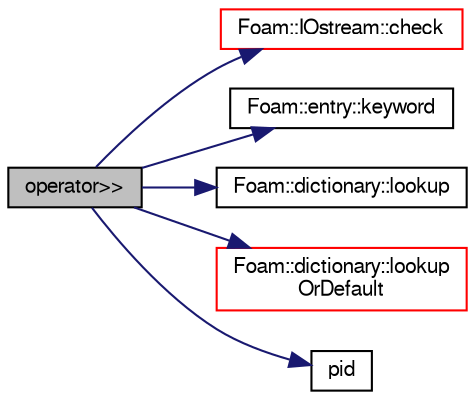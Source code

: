 digraph "operator&gt;&gt;"
{
  bgcolor="transparent";
  edge [fontname="FreeSans",fontsize="10",labelfontname="FreeSans",labelfontsize="10"];
  node [fontname="FreeSans",fontsize="10",shape=record];
  rankdir="LR";
  Node1 [label="operator\>\>",height=0.2,width=0.4,color="black", fillcolor="grey75", style="filled" fontcolor="black"];
  Node1 -> Node2 [color="midnightblue",fontsize="10",style="solid",fontname="FreeSans"];
  Node2 [label="Foam::IOstream::check",height=0.2,width=0.4,color="red",URL="$a01149.html#af85c845c01b78192c2f5302a271d153d",tooltip="Check IOstream status for given operation. "];
  Node1 -> Node3 [color="midnightblue",fontsize="10",style="solid",fontname="FreeSans"];
  Node3 [label="Foam::entry::keyword",height=0.2,width=0.4,color="black",URL="$a00638.html#ae793b54fbc2e5d1da0f1c23b908cb057",tooltip="Return keyword. "];
  Node1 -> Node4 [color="midnightblue",fontsize="10",style="solid",fontname="FreeSans"];
  Node4 [label="Foam::dictionary::lookup",height=0.2,width=0.4,color="black",URL="$a00502.html#a8baab402d653d6e789f67c57e23a5b59",tooltip="Find and return an entry data stream. "];
  Node1 -> Node5 [color="midnightblue",fontsize="10",style="solid",fontname="FreeSans"];
  Node5 [label="Foam::dictionary::lookup\lOrDefault",height=0.2,width=0.4,color="red",URL="$a00502.html#ab188313de67c2c7ad4a5e8151eefb49d",tooltip="Find and return a T,. "];
  Node1 -> Node6 [color="midnightblue",fontsize="10",style="solid",fontname="FreeSans"];
  Node6 [label="pid",height=0.2,width=0.4,color="black",URL="$a10237.html#ab621fe2533a48ef515cd6477f3aec992",tooltip="Return the PID of this process. "];
}

